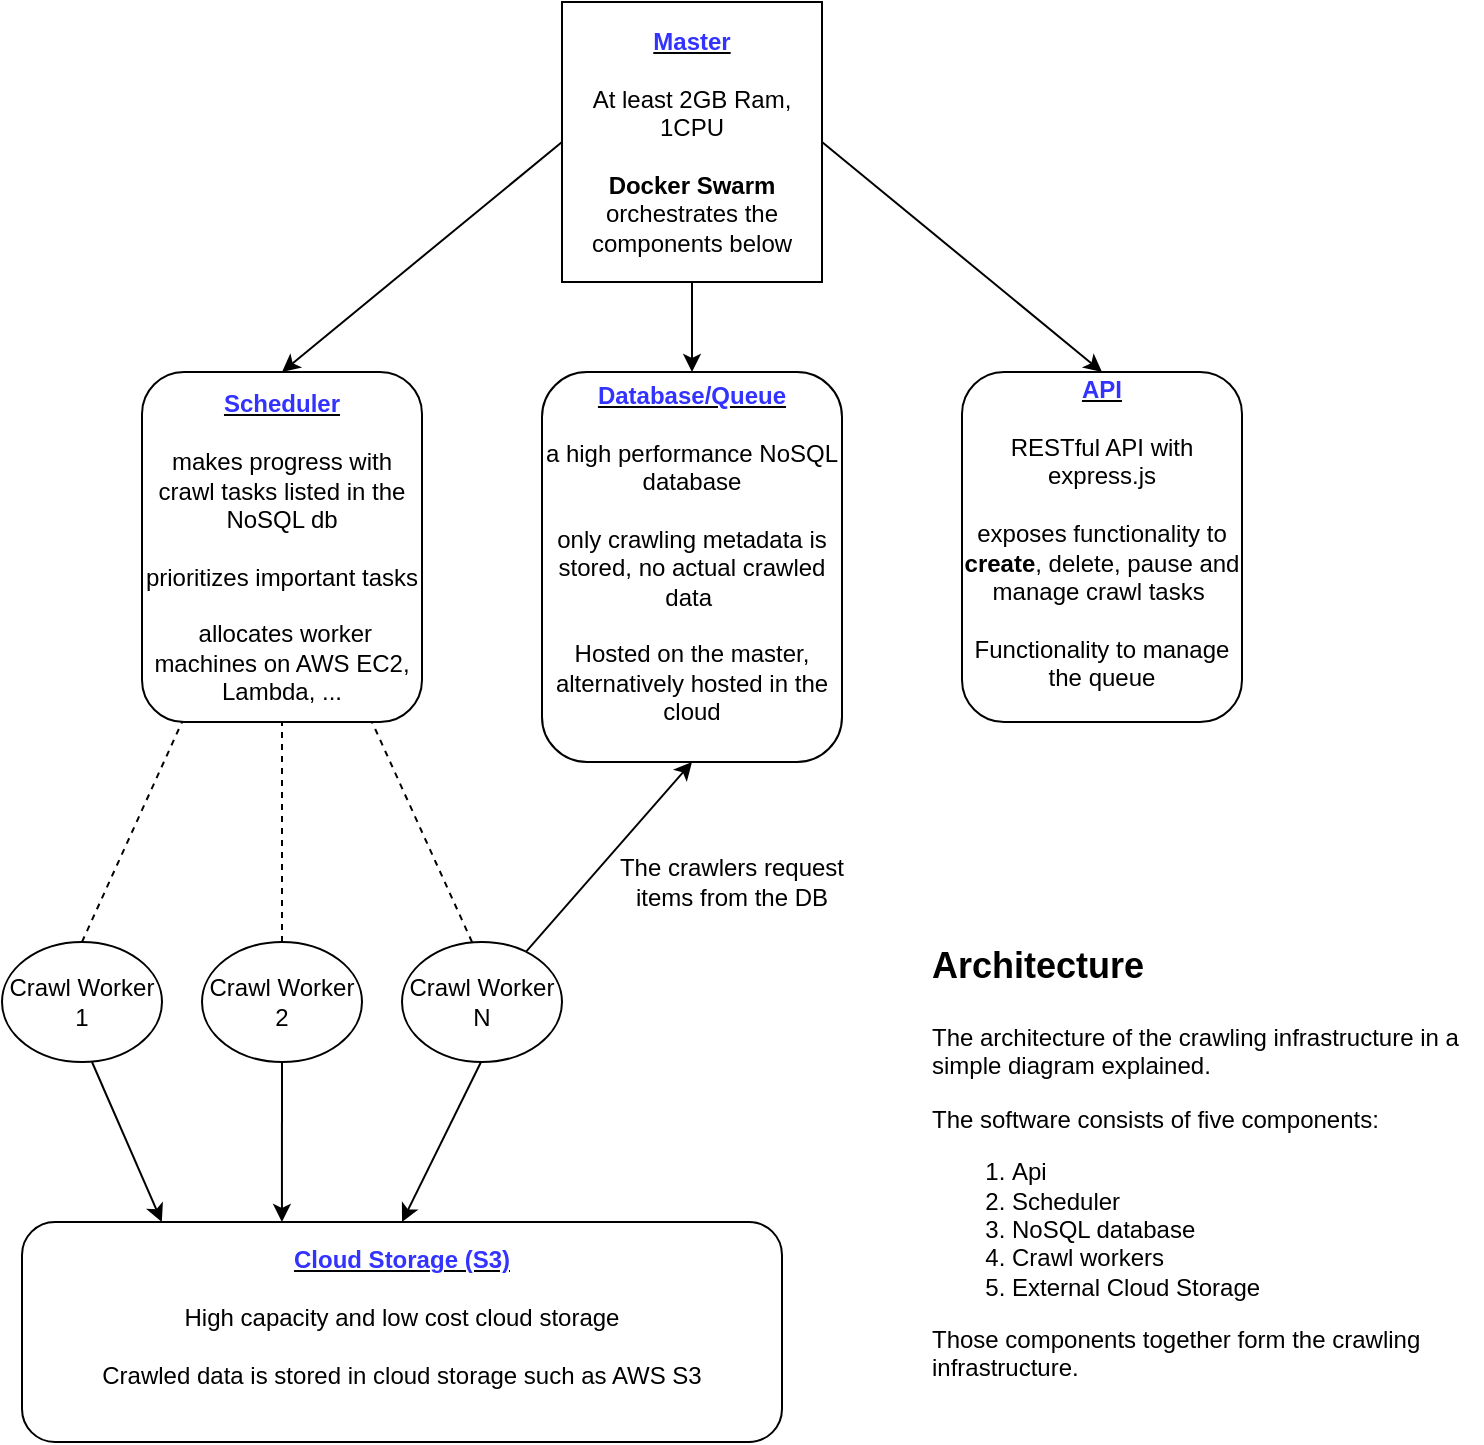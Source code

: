 <mxfile version="13.1.3" type="device"><diagram id="inm7GrJODX62AB-nKiS6" name="Page-1"><mxGraphModel dx="1422" dy="755" grid="1" gridSize="10" guides="1" tooltips="1" connect="1" arrows="1" fold="1" page="1" pageScale="1" pageWidth="827" pageHeight="1169" math="0" shadow="0"><root><mxCell id="0"/><mxCell id="1" parent="0"/><mxCell id="oP-sjiaj5YARs_gBUbjP-1" value="&lt;b&gt;&lt;u&gt;&lt;font color=&quot;#3333ff&quot;&gt;Master&lt;/font&gt;&lt;br&gt;&lt;/u&gt;&lt;/b&gt;&lt;br&gt;At least 2GB Ram, 1CPU&lt;br&gt;&lt;br&gt;&lt;b&gt;Docker Swarm&lt;/b&gt; orchestrates the components below" style="rounded=0;whiteSpace=wrap;html=1;" parent="1" vertex="1"><mxGeometry x="330" y="190" width="130" height="140" as="geometry"/></mxCell><mxCell id="oP-sjiaj5YARs_gBUbjP-2" value="" style="endArrow=classic;html=1;entryX=0.5;entryY=0;entryDx=0;entryDy=0;exitX=0;exitY=0.5;exitDx=0;exitDy=0;" parent="1" source="oP-sjiaj5YARs_gBUbjP-1" target="oP-sjiaj5YARs_gBUbjP-5" edge="1"><mxGeometry width="50" height="50" relative="1" as="geometry"><mxPoint x="326" y="280" as="sourcePoint"/><mxPoint x="250" y="370" as="targetPoint"/></mxGeometry></mxCell><mxCell id="oP-sjiaj5YARs_gBUbjP-4" value="" style="endArrow=classic;html=1;entryX=0.5;entryY=0;entryDx=0;entryDy=0;exitX=1;exitY=0.5;exitDx=0;exitDy=0;" parent="1" source="oP-sjiaj5YARs_gBUbjP-1" target="oP-sjiaj5YARs_gBUbjP-6" edge="1"><mxGeometry width="50" height="50" relative="1" as="geometry"><mxPoint x="462" y="272" as="sourcePoint"/><mxPoint x="530" y="370" as="targetPoint"/></mxGeometry></mxCell><mxCell id="oP-sjiaj5YARs_gBUbjP-5" value="&lt;b&gt;&lt;u&gt;&lt;font color=&quot;#3333ff&quot;&gt;Scheduler&lt;/font&gt;&lt;br&gt;&lt;/u&gt;&lt;/b&gt;&lt;br&gt;makes progress with crawl tasks listed in the NoSQL db&lt;br&gt;&lt;br&gt;prioritizes important tasks&lt;br&gt;&lt;br&gt;&amp;nbsp;allocates worker machines on AWS EC2, Lambda, ..." style="rounded=1;whiteSpace=wrap;html=1;" parent="1" vertex="1"><mxGeometry x="120" y="375" width="140" height="175" as="geometry"/></mxCell><mxCell id="oP-sjiaj5YARs_gBUbjP-6" value="&lt;b&gt;&lt;u&gt;&lt;font color=&quot;#3333ff&quot;&gt;API&lt;/font&gt;&lt;br&gt;&lt;/u&gt;&lt;/b&gt;&lt;br&gt;RESTful API with express.js&lt;br&gt;&lt;br&gt;exposes functionality to &lt;b&gt;create&lt;/b&gt;, delete, pause and manage crawl tasks&amp;nbsp;&lt;br&gt;&lt;br&gt;Functionality to manage the queue&lt;br&gt;&amp;nbsp;" style="rounded=1;whiteSpace=wrap;html=1;" parent="1" vertex="1"><mxGeometry x="530" y="375" width="140" height="175" as="geometry"/></mxCell><mxCell id="oP-sjiaj5YARs_gBUbjP-7" value="&lt;b&gt;&lt;u&gt;&lt;font color=&quot;#3333ff&quot;&gt;Database/Queue&lt;br&gt;&lt;/font&gt;&lt;/u&gt;&lt;/b&gt;&lt;br&gt;a high performance NoSQL database&lt;br&gt;&lt;br&gt;only crawling metadata is stored, no actual crawled data&amp;nbsp;&lt;br&gt;&lt;br&gt;Hosted on the master, alternatively hosted in the cloud&lt;br&gt;&amp;nbsp;" style="rounded=1;whiteSpace=wrap;html=1;" parent="1" vertex="1"><mxGeometry x="320" y="375" width="150" height="195" as="geometry"/></mxCell><mxCell id="oP-sjiaj5YARs_gBUbjP-8" value="" style="endArrow=classic;html=1;exitX=0.5;exitY=1;exitDx=0;exitDy=0;entryX=0.5;entryY=0;entryDx=0;entryDy=0;" parent="1" source="oP-sjiaj5YARs_gBUbjP-1" target="oP-sjiaj5YARs_gBUbjP-7" edge="1"><mxGeometry width="50" height="50" relative="1" as="geometry"><mxPoint x="380" y="320" as="sourcePoint"/><mxPoint x="390" y="370" as="targetPoint"/></mxGeometry></mxCell><mxCell id="oP-sjiaj5YARs_gBUbjP-12" value="" style="endArrow=none;dashed=1;html=1;entryX=0.143;entryY=1;entryDx=0;entryDy=0;entryPerimeter=0;" parent="1" target="oP-sjiaj5YARs_gBUbjP-5" edge="1"><mxGeometry width="50" height="50" relative="1" as="geometry"><mxPoint x="90" y="660" as="sourcePoint"/><mxPoint x="170" y="570" as="targetPoint"/></mxGeometry></mxCell><mxCell id="oP-sjiaj5YARs_gBUbjP-13" value="" style="endArrow=none;dashed=1;html=1;entryX=0.5;entryY=1;entryDx=0;entryDy=0;" parent="1" target="oP-sjiaj5YARs_gBUbjP-5" edge="1"><mxGeometry width="50" height="50" relative="1" as="geometry"><mxPoint x="190" y="660" as="sourcePoint"/><mxPoint x="140" y="680" as="targetPoint"/></mxGeometry></mxCell><mxCell id="oP-sjiaj5YARs_gBUbjP-14" value="" style="endArrow=none;dashed=1;html=1;" parent="1" edge="1"><mxGeometry width="50" height="50" relative="1" as="geometry"><mxPoint x="285" y="660" as="sourcePoint"/><mxPoint x="235" y="550" as="targetPoint"/></mxGeometry></mxCell><mxCell id="oP-sjiaj5YARs_gBUbjP-15" value="Crawl Worker 1" style="ellipse;whiteSpace=wrap;html=1;" parent="1" vertex="1"><mxGeometry x="50" y="660" width="80" height="60" as="geometry"/></mxCell><mxCell id="oP-sjiaj5YARs_gBUbjP-16" value="Crawl Worker 2" style="ellipse;whiteSpace=wrap;html=1;" parent="1" vertex="1"><mxGeometry x="150" y="660" width="80" height="60" as="geometry"/></mxCell><mxCell id="oP-sjiaj5YARs_gBUbjP-17" value="Crawl Worker N" style="ellipse;whiteSpace=wrap;html=1;" parent="1" vertex="1"><mxGeometry x="250" y="660" width="80" height="60" as="geometry"/></mxCell><mxCell id="oP-sjiaj5YARs_gBUbjP-18" value="" style="endArrow=classic;html=1;" parent="1" source="oP-sjiaj5YARs_gBUbjP-17" edge="1"><mxGeometry width="50" height="50" relative="1" as="geometry"><mxPoint x="306.52" y="659.36" as="sourcePoint"/><mxPoint x="395" y="570" as="targetPoint"/></mxGeometry></mxCell><mxCell id="oP-sjiaj5YARs_gBUbjP-20" value="The crawlers request items from the DB" style="text;html=1;strokeColor=none;fillColor=none;align=center;verticalAlign=middle;whiteSpace=wrap;rounded=0;" parent="1" vertex="1"><mxGeometry x="350" y="610" width="130" height="40" as="geometry"/></mxCell><mxCell id="oP-sjiaj5YARs_gBUbjP-26" value="&lt;b&gt;&lt;u&gt;&lt;font color=&quot;#3333ff&quot;&gt;Cloud Storage (S3)&lt;br&gt;&lt;/font&gt;&lt;/u&gt;&lt;/b&gt;&lt;br&gt;High capacity and low cost cloud storage&lt;br&gt;&lt;br&gt;Crawled data is stored in cloud storage such as AWS S3&lt;br&gt;&amp;nbsp;" style="rounded=1;whiteSpace=wrap;html=1;" parent="1" vertex="1"><mxGeometry x="60" y="800" width="380" height="110" as="geometry"/></mxCell><mxCell id="oP-sjiaj5YARs_gBUbjP-27" value="" style="endArrow=classic;html=1;entryX=0.184;entryY=0;entryDx=0;entryDy=0;entryPerimeter=0;" parent="1" target="oP-sjiaj5YARs_gBUbjP-26" edge="1"><mxGeometry width="50" height="50" relative="1" as="geometry"><mxPoint x="95" y="720" as="sourcePoint"/><mxPoint x="165" y="820" as="targetPoint"/></mxGeometry></mxCell><mxCell id="oP-sjiaj5YARs_gBUbjP-28" value="" style="endArrow=classic;html=1;entryX=0.342;entryY=0;entryDx=0;entryDy=0;entryPerimeter=0;" parent="1" target="oP-sjiaj5YARs_gBUbjP-26" edge="1"><mxGeometry width="50" height="50" relative="1" as="geometry"><mxPoint x="190" y="720" as="sourcePoint"/><mxPoint x="190" y="790" as="targetPoint"/></mxGeometry></mxCell><mxCell id="oP-sjiaj5YARs_gBUbjP-29" value="" style="endArrow=classic;html=1;entryX=0.5;entryY=0;entryDx=0;entryDy=0;" parent="1" target="oP-sjiaj5YARs_gBUbjP-26" edge="1"><mxGeometry width="50" height="50" relative="1" as="geometry"><mxPoint x="289.5" y="720" as="sourcePoint"/><mxPoint x="289.5" y="790" as="targetPoint"/></mxGeometry></mxCell><mxCell id="oP-sjiaj5YARs_gBUbjP-30" value="&lt;h1&gt;&lt;font style=&quot;font-size: 18px&quot;&gt;Architecture&lt;/font&gt;&lt;/h1&gt;&lt;p&gt;The architecture of the crawling infrastructure in a simple diagram explained.&lt;/p&gt;&lt;p&gt;The software consists of five components:&lt;/p&gt;&lt;p&gt;&lt;/p&gt;&lt;ol&gt;&lt;li&gt;Api&lt;/li&gt;&lt;li&gt;Scheduler&lt;/li&gt;&lt;li&gt;NoSQL database&lt;/li&gt;&lt;li&gt;Crawl workers&lt;/li&gt;&lt;li&gt;External Cloud Storage&lt;/li&gt;&lt;/ol&gt;&lt;div&gt;Those components together form the crawling infrastructure.&lt;/div&gt;&lt;p&gt;&lt;/p&gt;" style="text;html=1;strokeColor=none;fillColor=none;spacing=5;spacingTop=-20;whiteSpace=wrap;overflow=hidden;rounded=0;" parent="1" vertex="1"><mxGeometry x="510" y="650" width="280" height="240" as="geometry"/></mxCell></root></mxGraphModel></diagram></mxfile>
